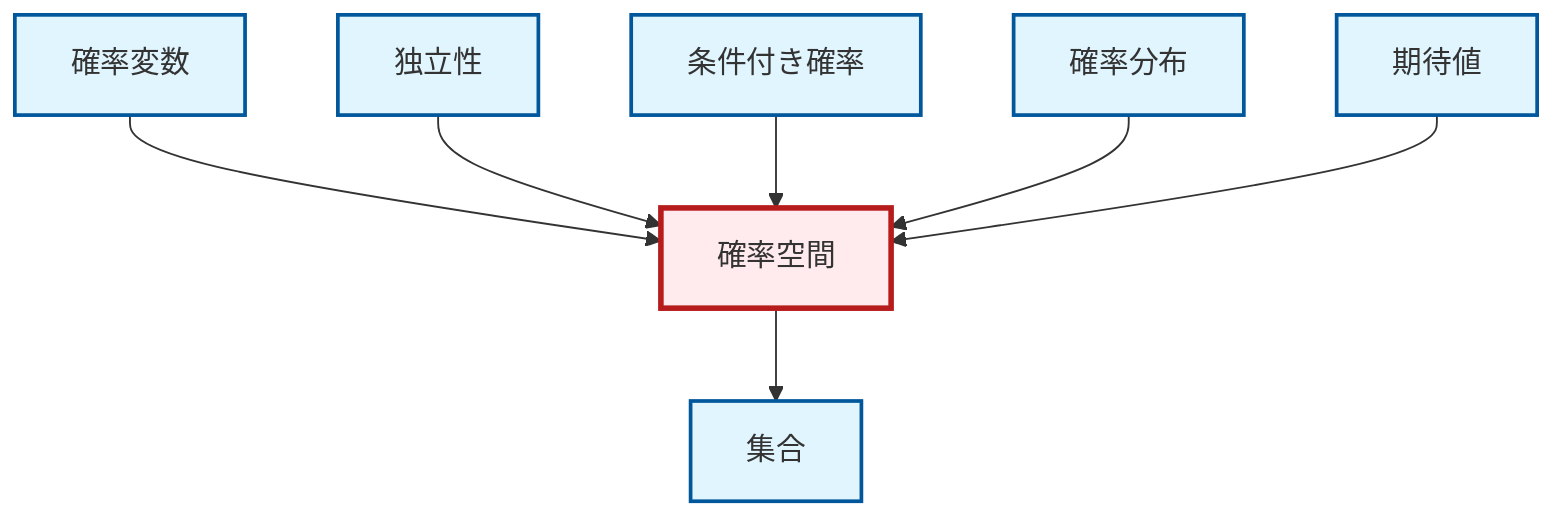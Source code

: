 graph TD
    classDef definition fill:#e1f5fe,stroke:#01579b,stroke-width:2px
    classDef theorem fill:#f3e5f5,stroke:#4a148c,stroke-width:2px
    classDef axiom fill:#fff3e0,stroke:#e65100,stroke-width:2px
    classDef example fill:#e8f5e9,stroke:#1b5e20,stroke-width:2px
    classDef current fill:#ffebee,stroke:#b71c1c,stroke-width:3px
    def-expectation["期待値"]:::definition
    def-conditional-probability["条件付き確率"]:::definition
    def-probability-distribution["確率分布"]:::definition
    def-independence["独立性"]:::definition
    def-random-variable["確率変数"]:::definition
    def-set["集合"]:::definition
    def-probability-space["確率空間"]:::definition
    def-random-variable --> def-probability-space
    def-independence --> def-probability-space
    def-conditional-probability --> def-probability-space
    def-probability-space --> def-set
    def-probability-distribution --> def-probability-space
    def-expectation --> def-probability-space
    class def-probability-space current